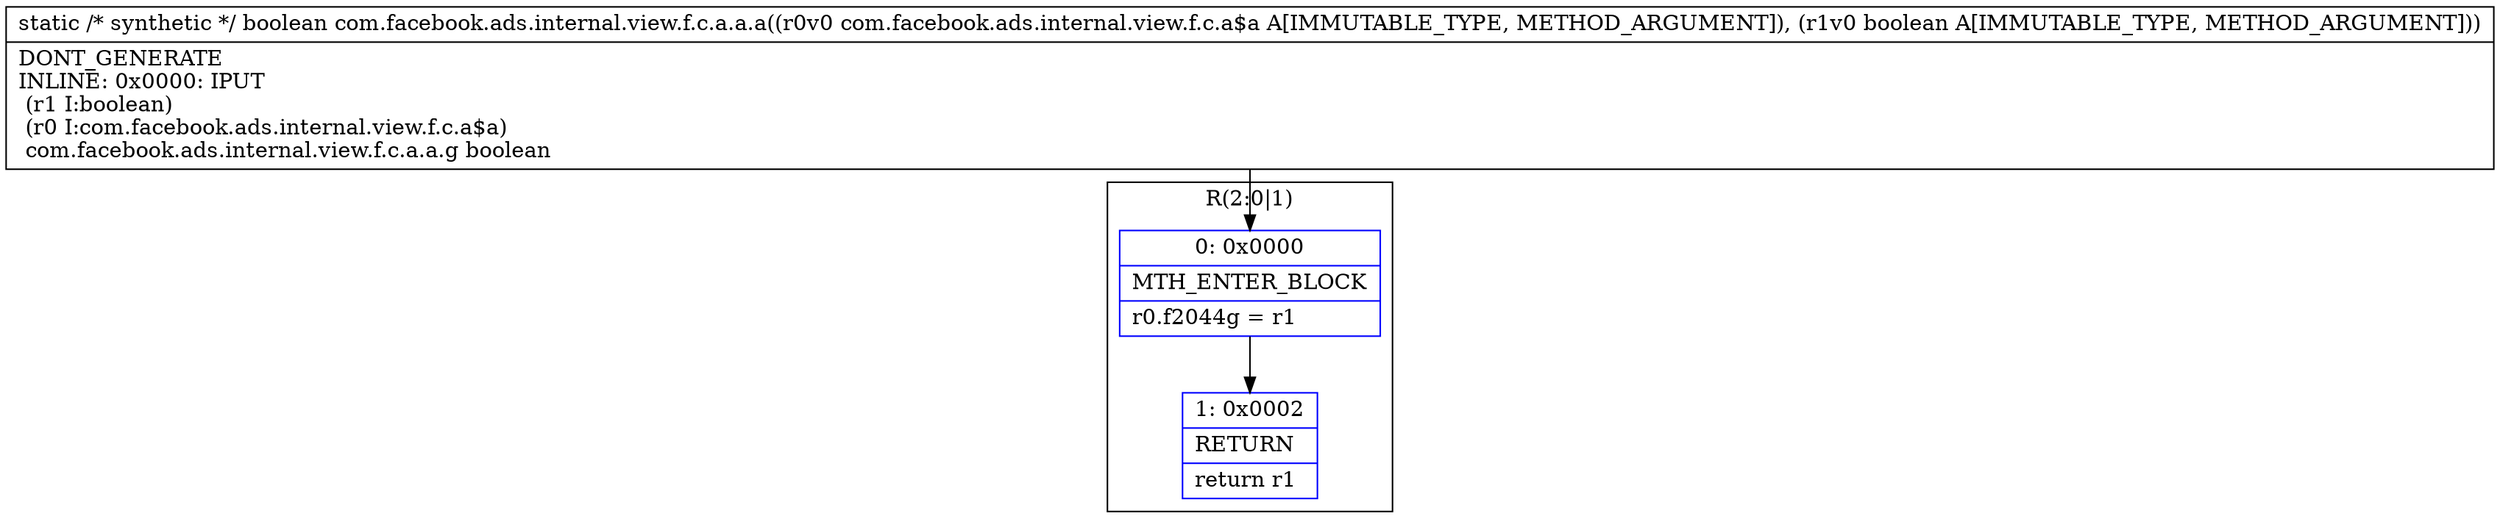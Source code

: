 digraph "CFG forcom.facebook.ads.internal.view.f.c.a.a.a(Lcom\/facebook\/ads\/internal\/view\/f\/c\/a$a;Z)Z" {
subgraph cluster_Region_12020895 {
label = "R(2:0|1)";
node [shape=record,color=blue];
Node_0 [shape=record,label="{0\:\ 0x0000|MTH_ENTER_BLOCK\l|r0.f2044g = r1\l}"];
Node_1 [shape=record,label="{1\:\ 0x0002|RETURN\l|return r1\l}"];
}
MethodNode[shape=record,label="{static \/* synthetic *\/ boolean com.facebook.ads.internal.view.f.c.a.a.a((r0v0 com.facebook.ads.internal.view.f.c.a$a A[IMMUTABLE_TYPE, METHOD_ARGUMENT]), (r1v0 boolean A[IMMUTABLE_TYPE, METHOD_ARGUMENT]))  | DONT_GENERATE\lINLINE: 0x0000: IPUT  \l  (r1 I:boolean)\l  (r0 I:com.facebook.ads.internal.view.f.c.a$a)\l com.facebook.ads.internal.view.f.c.a.a.g boolean\l}"];
MethodNode -> Node_0;
Node_0 -> Node_1;
}

